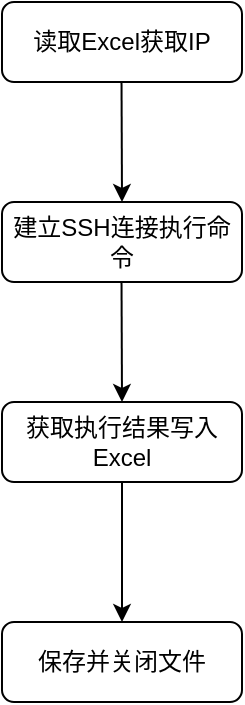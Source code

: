 <mxfile version="12.6.8" type="github"><diagram id="C5RBs43oDa-KdzZeNtuy" name="Page-1"><mxGraphModel dx="981" dy="526" grid="1" gridSize="10" guides="1" tooltips="1" connect="1" arrows="1" fold="1" page="1" pageScale="1" pageWidth="827" pageHeight="1169" math="0" shadow="0"><root><mxCell id="WIyWlLk6GJQsqaUBKTNV-0"/><mxCell id="WIyWlLk6GJQsqaUBKTNV-1" parent="WIyWlLk6GJQsqaUBKTNV-0"/><mxCell id="WIyWlLk6GJQsqaUBKTNV-3" value="读取Excel获取IP" style="rounded=1;whiteSpace=wrap;html=1;fontSize=12;glass=0;strokeWidth=1;shadow=0;" parent="WIyWlLk6GJQsqaUBKTNV-1" vertex="1"><mxGeometry x="290" y="210" width="120" height="40" as="geometry"/></mxCell><mxCell id="WIyWlLk6GJQsqaUBKTNV-11" value="保存并关闭文件" style="rounded=1;whiteSpace=wrap;html=1;fontSize=12;glass=0;strokeWidth=1;shadow=0;" parent="WIyWlLk6GJQsqaUBKTNV-1" vertex="1"><mxGeometry x="290" y="520" width="120" height="40" as="geometry"/></mxCell><mxCell id="HOc0d5GDNL9KtzYt4nnN-0" value="建立SSH连接执行命令" style="rounded=1;whiteSpace=wrap;html=1;fontSize=12;glass=0;strokeWidth=1;shadow=0;" vertex="1" parent="WIyWlLk6GJQsqaUBKTNV-1"><mxGeometry x="290" y="310" width="120" height="40" as="geometry"/></mxCell><mxCell id="HOc0d5GDNL9KtzYt4nnN-1" value="获取执行结果写入Excel" style="rounded=1;whiteSpace=wrap;html=1;fontSize=12;glass=0;strokeWidth=1;shadow=0;" vertex="1" parent="WIyWlLk6GJQsqaUBKTNV-1"><mxGeometry x="290" y="410" width="120" height="40" as="geometry"/></mxCell><mxCell id="HOc0d5GDNL9KtzYt4nnN-2" value="" style="endArrow=classic;html=1;exitX=0.5;exitY=1;exitDx=0;exitDy=0;entryX=0.5;entryY=0;entryDx=0;entryDy=0;" edge="1" parent="WIyWlLk6GJQsqaUBKTNV-1" source="HOc0d5GDNL9KtzYt4nnN-1" target="WIyWlLk6GJQsqaUBKTNV-11"><mxGeometry width="50" height="50" relative="1" as="geometry"><mxPoint x="290" y="630" as="sourcePoint"/><mxPoint x="340" y="580" as="targetPoint"/></mxGeometry></mxCell><mxCell id="HOc0d5GDNL9KtzYt4nnN-4" value="" style="endArrow=classic;html=1;exitX=0.5;exitY=1;exitDx=0;exitDy=0;" edge="1" parent="WIyWlLk6GJQsqaUBKTNV-1"><mxGeometry width="50" height="50" relative="1" as="geometry"><mxPoint x="349.76" y="350" as="sourcePoint"/><mxPoint x="350" y="410" as="targetPoint"/></mxGeometry></mxCell><mxCell id="HOc0d5GDNL9KtzYt4nnN-5" value="" style="endArrow=classic;html=1;exitX=0.5;exitY=1;exitDx=0;exitDy=0;" edge="1" parent="WIyWlLk6GJQsqaUBKTNV-1"><mxGeometry width="50" height="50" relative="1" as="geometry"><mxPoint x="349.76" y="250" as="sourcePoint"/><mxPoint x="350" y="310" as="targetPoint"/></mxGeometry></mxCell></root></mxGraphModel></diagram></mxfile>